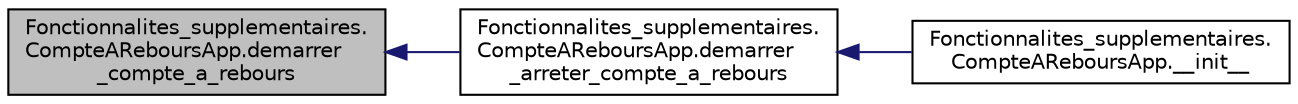 digraph "Fonctionnalites_supplementaires.CompteAReboursApp.demarrer_compte_a_rebours"
{
  edge [fontname="Helvetica",fontsize="10",labelfontname="Helvetica",labelfontsize="10"];
  node [fontname="Helvetica",fontsize="10",shape=record];
  rankdir="LR";
  Node29 [label="Fonctionnalites_supplementaires.\lCompteAReboursApp.demarrer\l_compte_a_rebours",height=0.2,width=0.4,color="black", fillcolor="grey75", style="filled", fontcolor="black"];
  Node29 -> Node30 [dir="back",color="midnightblue",fontsize="10",style="solid",fontname="Helvetica"];
  Node30 [label="Fonctionnalites_supplementaires.\lCompteAReboursApp.demarrer\l_arreter_compte_a_rebours",height=0.2,width=0.4,color="black", fillcolor="white", style="filled",URL="$class_fonctionnalites__supplementaires_1_1_compte_a_rebours_app.html#a3923f2f4224b84597044d1d0c4e8cf47"];
  Node30 -> Node31 [dir="back",color="midnightblue",fontsize="10",style="solid",fontname="Helvetica"];
  Node31 [label="Fonctionnalites_supplementaires.\lCompteAReboursApp.__init__",height=0.2,width=0.4,color="black", fillcolor="white", style="filled",URL="$class_fonctionnalites__supplementaires_1_1_compte_a_rebours_app.html#a332274d91536623cee8d4a7801311720"];
}
